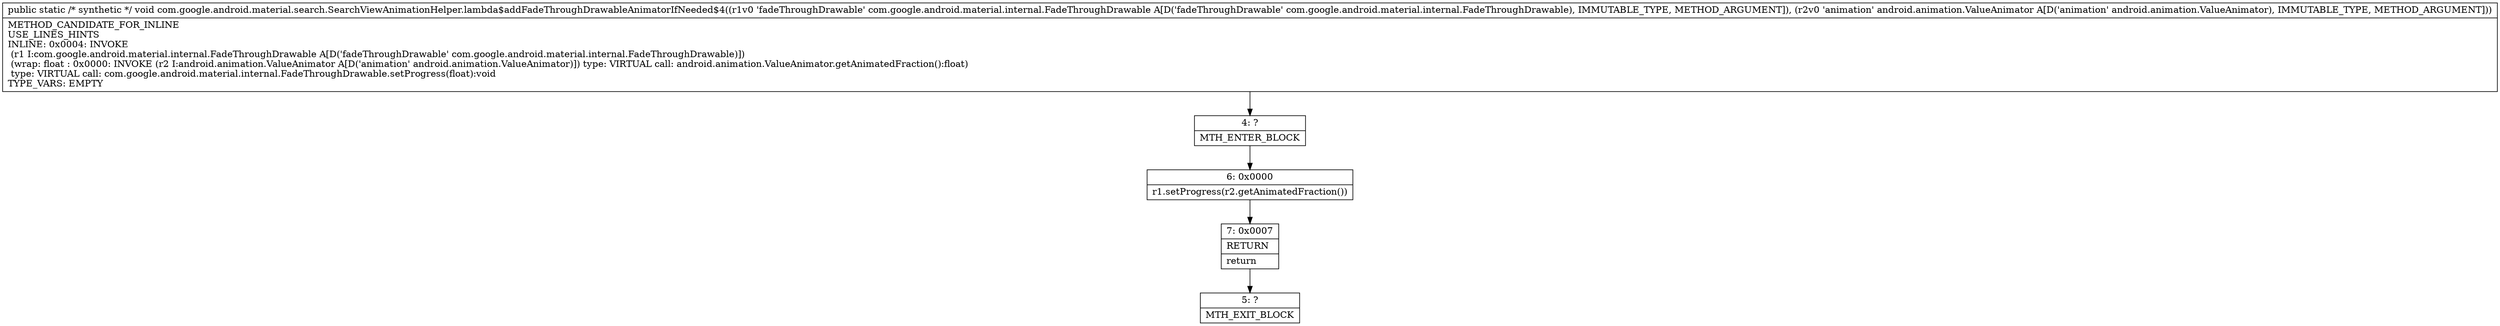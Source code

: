 digraph "CFG forcom.google.android.material.search.SearchViewAnimationHelper.lambda$addFadeThroughDrawableAnimatorIfNeeded$4(Lcom\/google\/android\/material\/internal\/FadeThroughDrawable;Landroid\/animation\/ValueAnimator;)V" {
Node_4 [shape=record,label="{4\:\ ?|MTH_ENTER_BLOCK\l}"];
Node_6 [shape=record,label="{6\:\ 0x0000|r1.setProgress(r2.getAnimatedFraction())\l}"];
Node_7 [shape=record,label="{7\:\ 0x0007|RETURN\l|return\l}"];
Node_5 [shape=record,label="{5\:\ ?|MTH_EXIT_BLOCK\l}"];
MethodNode[shape=record,label="{public static \/* synthetic *\/ void com.google.android.material.search.SearchViewAnimationHelper.lambda$addFadeThroughDrawableAnimatorIfNeeded$4((r1v0 'fadeThroughDrawable' com.google.android.material.internal.FadeThroughDrawable A[D('fadeThroughDrawable' com.google.android.material.internal.FadeThroughDrawable), IMMUTABLE_TYPE, METHOD_ARGUMENT]), (r2v0 'animation' android.animation.ValueAnimator A[D('animation' android.animation.ValueAnimator), IMMUTABLE_TYPE, METHOD_ARGUMENT]))  | METHOD_CANDIDATE_FOR_INLINE\lUSE_LINES_HINTS\lINLINE: 0x0004: INVOKE  \l  (r1 I:com.google.android.material.internal.FadeThroughDrawable A[D('fadeThroughDrawable' com.google.android.material.internal.FadeThroughDrawable)])\l  (wrap: float : 0x0000: INVOKE  (r2 I:android.animation.ValueAnimator A[D('animation' android.animation.ValueAnimator)]) type: VIRTUAL call: android.animation.ValueAnimator.getAnimatedFraction():float)\l type: VIRTUAL call: com.google.android.material.internal.FadeThroughDrawable.setProgress(float):void\lTYPE_VARS: EMPTY\l}"];
MethodNode -> Node_4;Node_4 -> Node_6;
Node_6 -> Node_7;
Node_7 -> Node_5;
}

